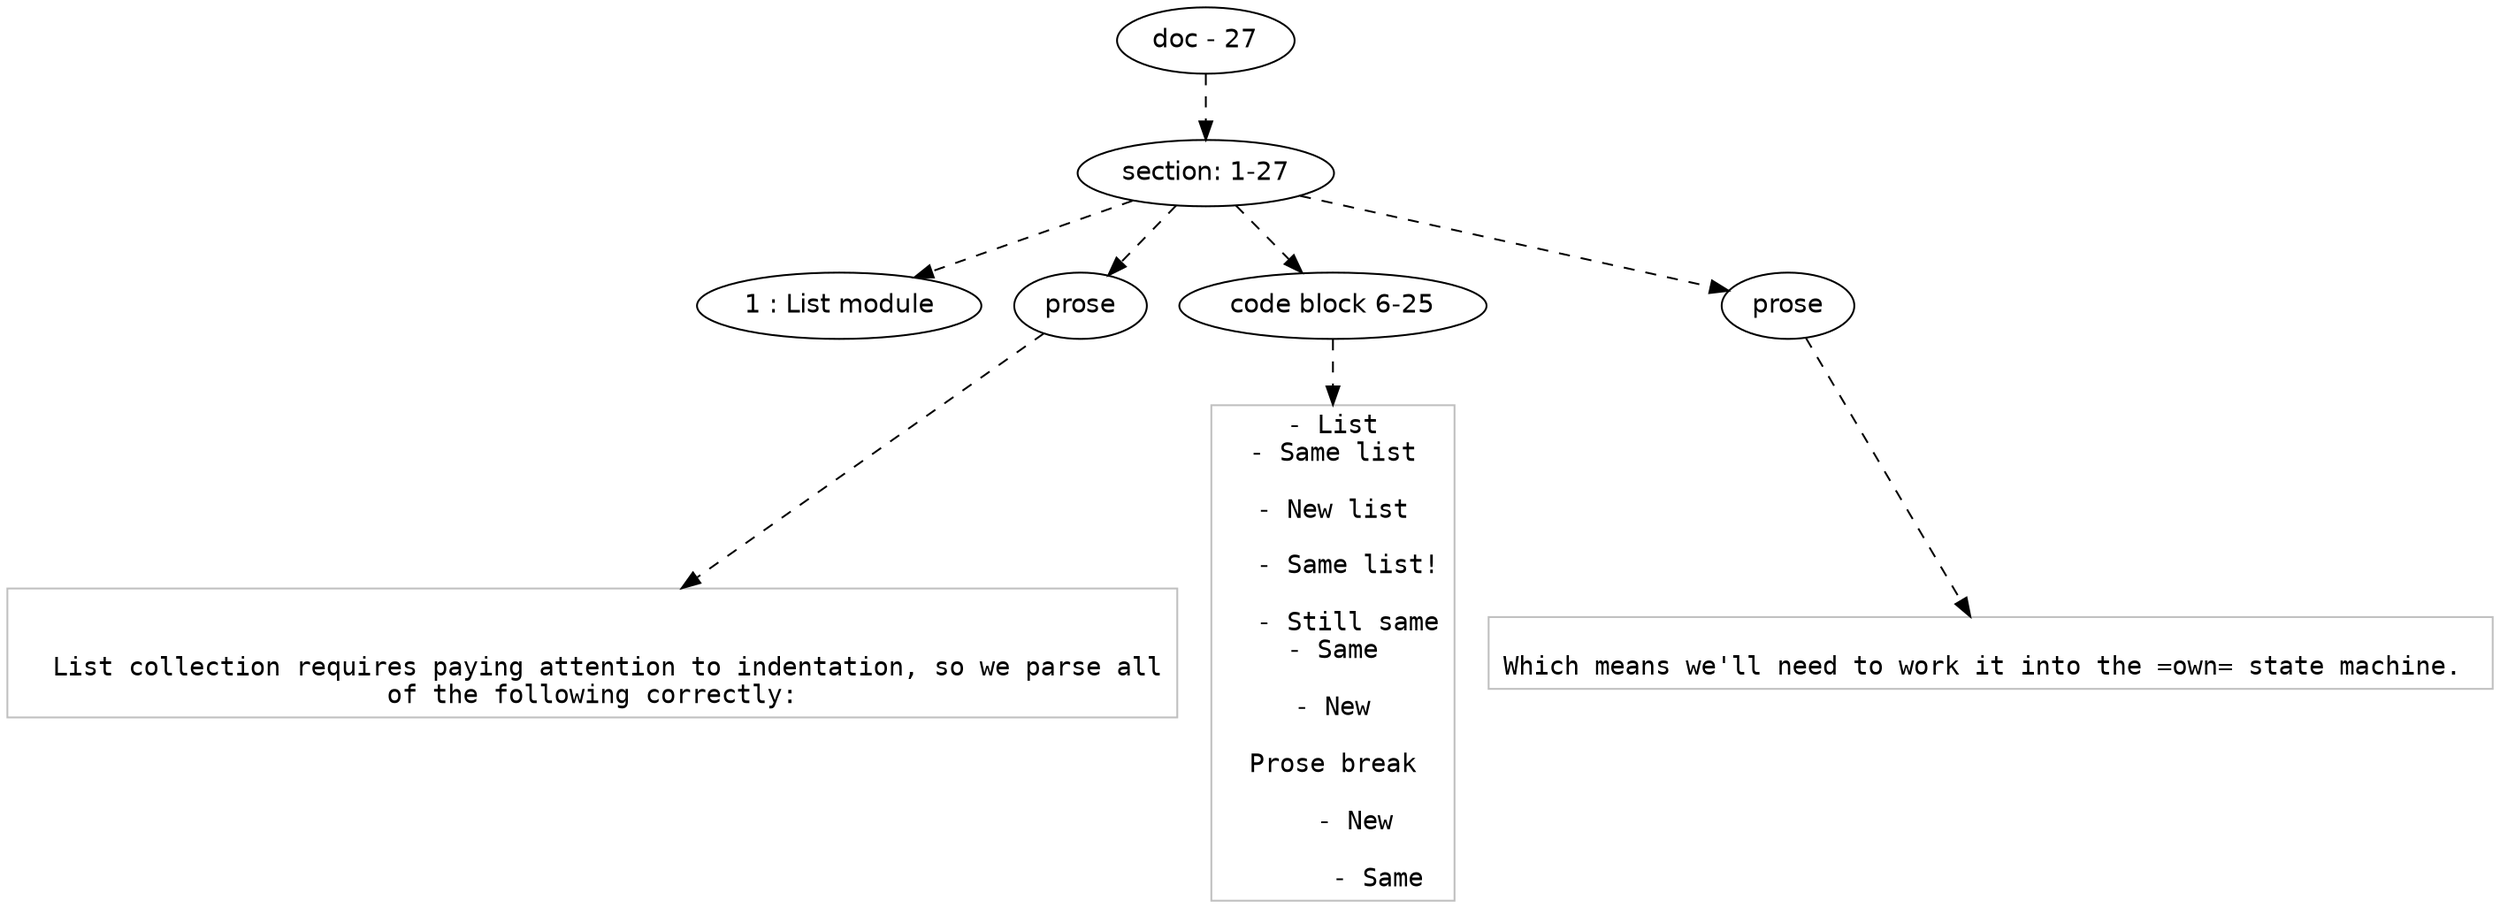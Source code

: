 digraph hierarchy {

node [fontname=Helvetica]
edge [style=dashed]

doc_0 [label="doc - 27"]


doc_0 -> { section_1}
{rank=same; section_1}

section_1 [label="section: 1-27"]


section_1 -> { header_2 prose_3 codeblock_4 prose_5}
{rank=same; header_2 prose_3 codeblock_4 prose_5}

header_2 [label="1 : List module"]

prose_3 [label="prose"]

codeblock_4 [label="code block 6-25"]

prose_5 [label="prose"]


prose_3 -> leaf_6
leaf_6  [color=Gray,shape=rectangle,fontname=Inconsolata,label="

  List collection requires paying attention to indentation, so we parse all
of the following correctly:
"]
codeblock_4 -> leaf_7
leaf_7  [color=Gray,shape=rectangle,fontname=Inconsolata,label="- List
- Same list

- New list
  
  - Same list!

  - Still same
- Same

- New

Prose break

   - New

      - Same
"]
prose_5 -> leaf_8
leaf_8  [color=Gray,shape=rectangle,fontname=Inconsolata,label="
Which means we'll need to work it into the =own= state machine. "]

}
